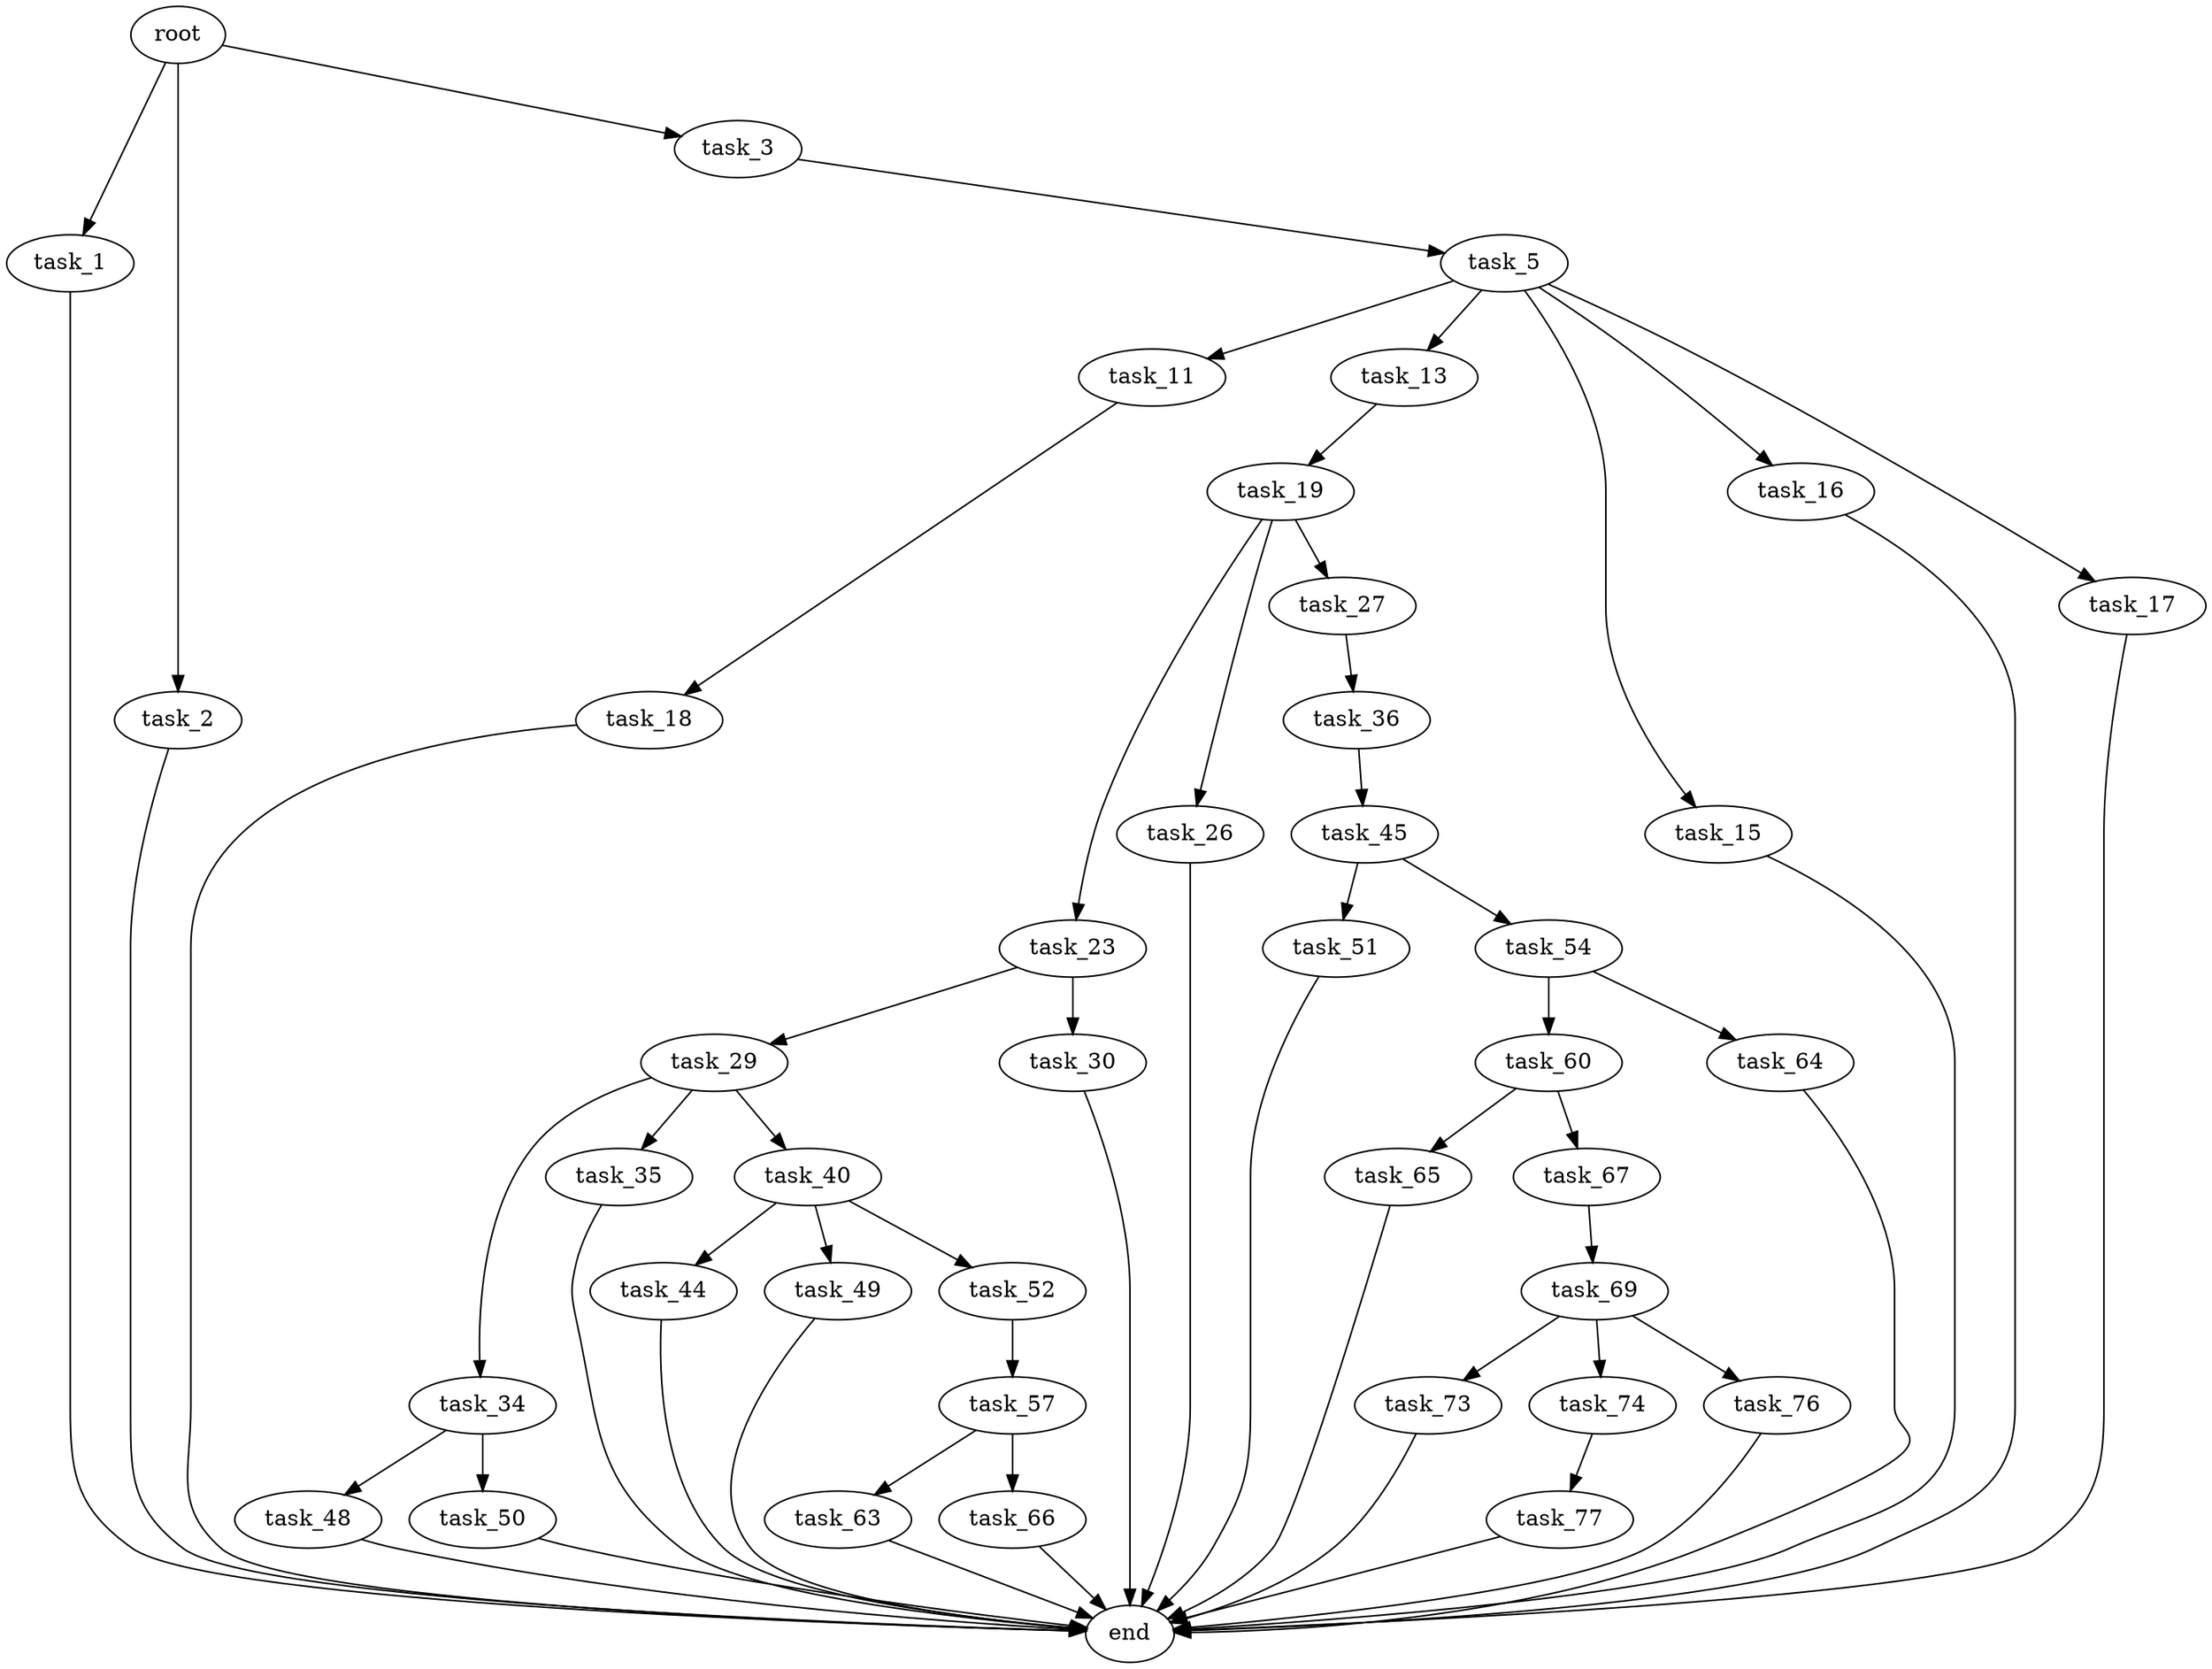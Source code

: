 digraph G {
  root [size="0.000000"];
  task_1 [size="5115316893.000000"];
  task_2 [size="8589934592.000000"];
  task_3 [size="8589934592.000000"];
  task_5 [size="247921641812.000000"];
  task_11 [size="118096780369.000000"];
  task_13 [size="444554535914.000000"];
  task_15 [size="685284273091.000000"];
  task_16 [size="368293445632.000000"];
  task_17 [size="8830756157.000000"];
  task_18 [size="4498857863.000000"];
  task_19 [size="1073741824000.000000"];
  task_23 [size="231928233984.000000"];
  task_26 [size="368293445632.000000"];
  task_27 [size="40237956909.000000"];
  task_29 [size="1073741824000.000000"];
  task_30 [size="782757789696.000000"];
  task_34 [size="27689115261.000000"];
  task_35 [size="16990022279.000000"];
  task_36 [size="33032690335.000000"];
  task_40 [size="44230285294.000000"];
  task_44 [size="291890938241.000000"];
  task_45 [size="1073741824000.000000"];
  task_48 [size="81124700917.000000"];
  task_49 [size="17870743475.000000"];
  task_50 [size="368293445632.000000"];
  task_51 [size="37664191665.000000"];
  task_52 [size="43984752206.000000"];
  task_54 [size="128494705323.000000"];
  task_57 [size="28126918957.000000"];
  task_60 [size="14733625491.000000"];
  task_63 [size="197124536946.000000"];
  task_64 [size="2620111779.000000"];
  task_65 [size="782757789696.000000"];
  task_66 [size="28991029248.000000"];
  task_67 [size="312104736771.000000"];
  task_69 [size="45001227964.000000"];
  task_73 [size="10752210582.000000"];
  task_74 [size="1073741824000.000000"];
  task_76 [size="378114495838.000000"];
  task_77 [size="28991029248.000000"];
  end [size="0.000000"];

  root -> task_1 [size="1.000000"];
  root -> task_2 [size="1.000000"];
  root -> task_3 [size="1.000000"];
  task_1 -> end [size="1.000000"];
  task_2 -> end [size="1.000000"];
  task_3 -> task_5 [size="33554432.000000"];
  task_5 -> task_11 [size="209715200.000000"];
  task_5 -> task_13 [size="209715200.000000"];
  task_5 -> task_15 [size="209715200.000000"];
  task_5 -> task_16 [size="209715200.000000"];
  task_5 -> task_17 [size="209715200.000000"];
  task_11 -> task_18 [size="411041792.000000"];
  task_13 -> task_19 [size="536870912.000000"];
  task_15 -> end [size="1.000000"];
  task_16 -> end [size="1.000000"];
  task_17 -> end [size="1.000000"];
  task_18 -> end [size="1.000000"];
  task_19 -> task_23 [size="838860800.000000"];
  task_19 -> task_26 [size="838860800.000000"];
  task_19 -> task_27 [size="838860800.000000"];
  task_23 -> task_29 [size="301989888.000000"];
  task_23 -> task_30 [size="301989888.000000"];
  task_26 -> end [size="1.000000"];
  task_27 -> task_36 [size="838860800.000000"];
  task_29 -> task_34 [size="838860800.000000"];
  task_29 -> task_35 [size="838860800.000000"];
  task_29 -> task_40 [size="838860800.000000"];
  task_30 -> end [size="1.000000"];
  task_34 -> task_48 [size="536870912.000000"];
  task_34 -> task_50 [size="536870912.000000"];
  task_35 -> end [size="1.000000"];
  task_36 -> task_45 [size="536870912.000000"];
  task_40 -> task_44 [size="838860800.000000"];
  task_40 -> task_49 [size="838860800.000000"];
  task_40 -> task_52 [size="838860800.000000"];
  task_44 -> end [size="1.000000"];
  task_45 -> task_51 [size="838860800.000000"];
  task_45 -> task_54 [size="838860800.000000"];
  task_48 -> end [size="1.000000"];
  task_49 -> end [size="1.000000"];
  task_50 -> end [size="1.000000"];
  task_51 -> end [size="1.000000"];
  task_52 -> task_57 [size="838860800.000000"];
  task_54 -> task_60 [size="536870912.000000"];
  task_54 -> task_64 [size="536870912.000000"];
  task_57 -> task_63 [size="838860800.000000"];
  task_57 -> task_66 [size="838860800.000000"];
  task_60 -> task_65 [size="536870912.000000"];
  task_60 -> task_67 [size="536870912.000000"];
  task_63 -> end [size="1.000000"];
  task_64 -> end [size="1.000000"];
  task_65 -> end [size="1.000000"];
  task_66 -> end [size="1.000000"];
  task_67 -> task_69 [size="536870912.000000"];
  task_69 -> task_73 [size="33554432.000000"];
  task_69 -> task_74 [size="33554432.000000"];
  task_69 -> task_76 [size="33554432.000000"];
  task_73 -> end [size="1.000000"];
  task_74 -> task_77 [size="838860800.000000"];
  task_76 -> end [size="1.000000"];
  task_77 -> end [size="1.000000"];
}
